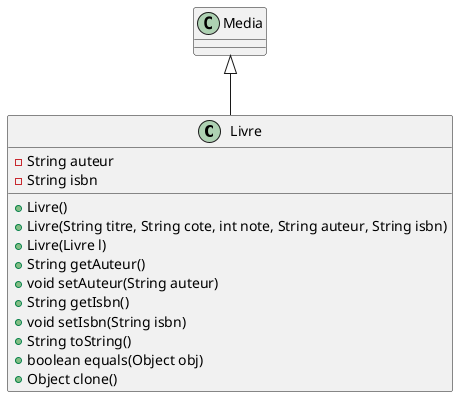 @startuml
class Livre {
    - String auteur
    - String isbn
    + Livre()
    + Livre(String titre, String cote, int note, String auteur, String isbn)
    + Livre(Livre l)
    + String getAuteur()
    + void setAuteur(String auteur)
    + String getIsbn()
    + void setIsbn(String isbn)
    + String toString()
    + boolean equals(Object obj)
    + Object clone()
}

Media <|-- Livre
@enduml
